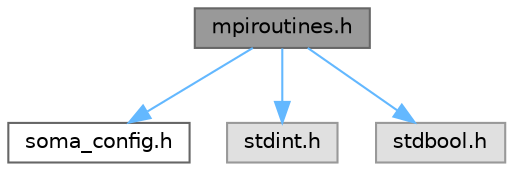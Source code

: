 digraph "mpiroutines.h"
{
 // LATEX_PDF_SIZE
  bgcolor="transparent";
  edge [fontname=Helvetica,fontsize=10,labelfontname=Helvetica,labelfontsize=10];
  node [fontname=Helvetica,fontsize=10,shape=box,height=0.2,width=0.4];
  Node1 [label="mpiroutines.h",height=0.2,width=0.4,color="gray40", fillcolor="grey60", style="filled", fontcolor="black",tooltip="Header file for functions that require MPI calls for SOMA."];
  Node1 -> Node2 [color="steelblue1",style="solid"];
  Node2 [label="soma_config.h",height=0.2,width=0.4,color="grey40", fillcolor="white", style="filled",URL="$soma__config_8h.html",tooltip="configuration variables for SOMA File is configured by CMAKE."];
  Node1 -> Node3 [color="steelblue1",style="solid"];
  Node3 [label="stdint.h",height=0.2,width=0.4,color="grey60", fillcolor="#E0E0E0", style="filled",tooltip=" "];
  Node1 -> Node4 [color="steelblue1",style="solid"];
  Node4 [label="stdbool.h",height=0.2,width=0.4,color="grey60", fillcolor="#E0E0E0", style="filled",tooltip=" "];
}
